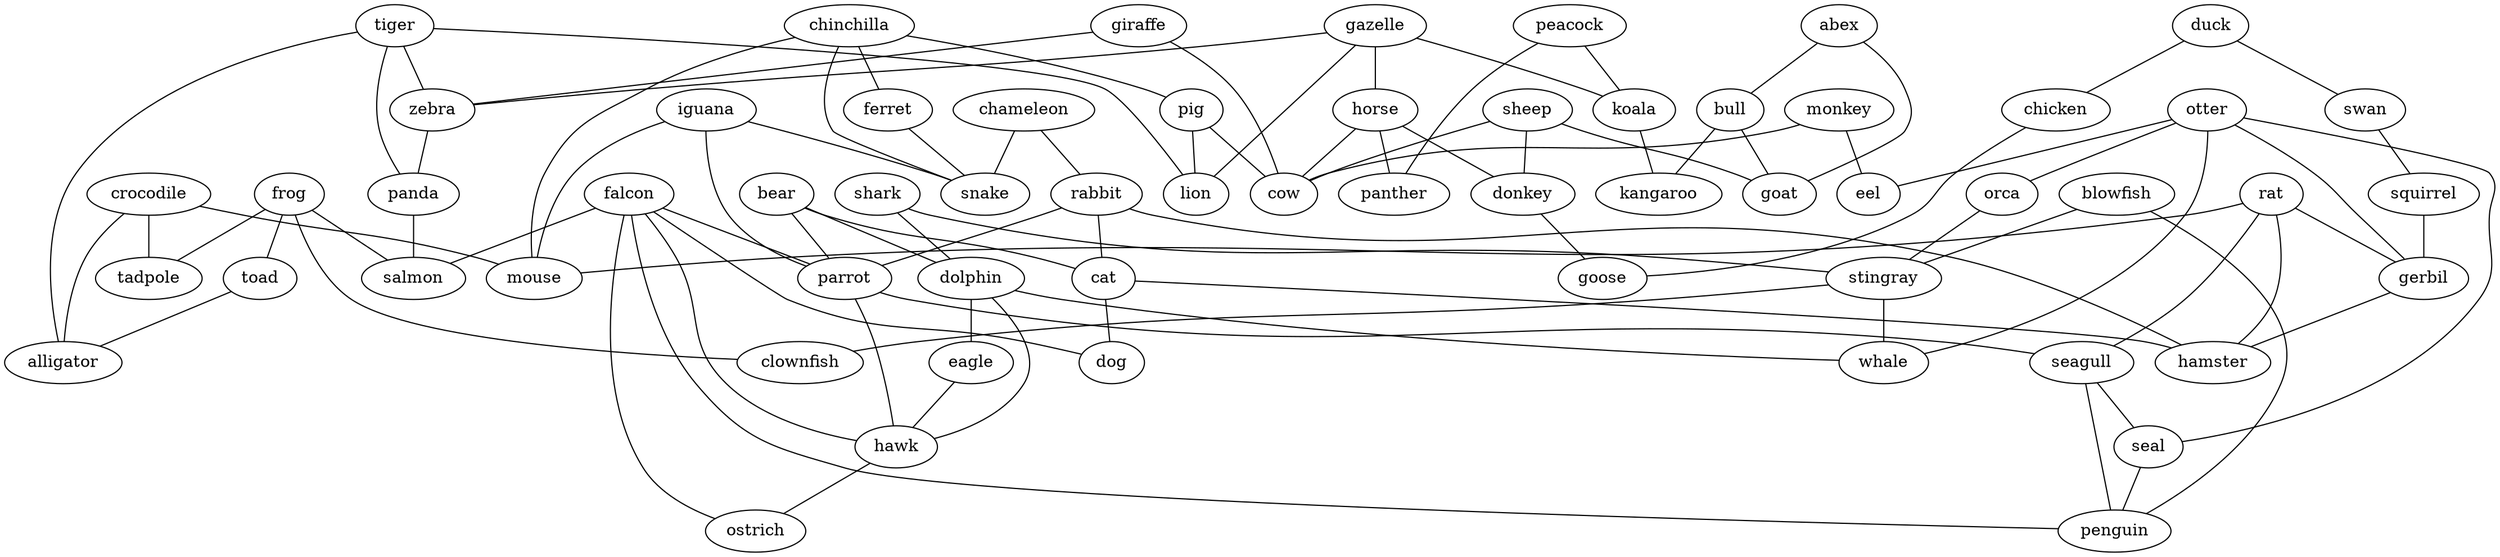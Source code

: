strict graph G {
peacock;
gazelle;
shark;
abex;
crocodile;
duck;
chicken;
iguana;
sheep;
horse;
monkey;
panther;
swan;
frog;
chinchilla;
squirrel;
chameleon;
bear;
tiger;
ferret;
giraffe;
snake;
rabbit;
bull;
falcon;
otter;
blowfish;
parrot;
rat;
cat;
eel;
seagull;
orca;
donkey;
dolphin;
pig;
goose;
lion;
zebra;
seal;
mouse;
panda;
koala;
tadpole;
stingray;
goat;
eagle;
toad;
kangaroo;
salmon;
clownfish;
whale;
hawk;
gerbil;
penguin;
cow;
dog;
ostrich;
alligator;
hamster;
peacock -- koala  [weight=1];
peacock -- panther  [weight=1];
gazelle -- horse  [weight=1];
gazelle -- koala  [weight=1];
gazelle -- lion  [weight=1];
gazelle -- zebra  [weight=1];
shark -- stingray  [weight=1];
shark -- dolphin  [weight=1];
abex -- goat  [weight=1];
abex -- bull  [weight=1];
crocodile -- alligator  [weight=1];
crocodile -- tadpole  [weight=1];
crocodile -- mouse  [weight=1];
duck -- chicken  [weight=1];
duck -- swan  [weight=1];
chicken -- goose  [weight=1];
iguana -- mouse  [weight=1];
iguana -- snake  [weight=1];
iguana -- parrot  [weight=1];
sheep -- donkey  [weight=1];
sheep -- goat  [weight=1];
sheep -- cow  [weight=1];
horse -- donkey  [weight=1];
horse -- panther  [weight=1];
horse -- cow  [weight=1];
monkey -- eel  [weight=1];
monkey -- cow  [weight=1];
swan -- squirrel  [weight=1];
frog -- toad  [weight=1];
frog -- salmon  [weight=1];
frog -- tadpole  [weight=1];
frog -- clownfish  [weight=1];
chinchilla -- ferret  [weight=1];
chinchilla -- mouse  [weight=1];
chinchilla -- snake  [weight=1];
chinchilla -- pig  [weight=1];
squirrel -- gerbil  [weight=1];
chameleon -- snake  [weight=1];
chameleon -- rabbit  [weight=1];
bear -- dolphin  [weight=1];
bear -- parrot  [weight=1];
bear -- cat  [weight=1];
tiger -- alligator  [weight=1];
tiger -- lion  [weight=1];
tiger -- zebra  [weight=1];
tiger -- panda  [weight=1];
ferret -- snake  [weight=1];
giraffe -- zebra  [weight=1];
giraffe -- cow  [weight=1];
rabbit -- parrot  [weight=1];
rabbit -- cat  [weight=1];
rabbit -- hamster  [weight=1];
bull -- kangaroo  [weight=1];
bull -- goat  [weight=1];
falcon -- parrot  [weight=1];
falcon -- salmon  [weight=1];
falcon -- dog  [weight=1];
falcon -- ostrich  [weight=1];
falcon -- hawk  [weight=1];
falcon -- penguin  [weight=1];
otter -- gerbil  [weight=1];
otter -- seal  [weight=1];
otter -- eel  [weight=1];
otter -- whale  [weight=1];
otter -- orca  [weight=1];
blowfish -- stingray  [weight=1];
blowfish -- penguin  [weight=1];
parrot -- seagull  [weight=1];
parrot -- hawk  [weight=1];
rat -- seagull  [weight=1];
rat -- mouse  [weight=1];
rat -- gerbil  [weight=1];
rat -- hamster  [weight=1];
cat -- dog  [weight=1];
cat -- hamster  [weight=1];
seagull -- penguin  [weight=1];
seagull -- seal  [weight=1];
orca -- stingray  [weight=1];
donkey -- goose  [weight=1];
dolphin -- eagle  [weight=1];
dolphin -- whale  [weight=1];
dolphin -- hawk  [weight=1];
pig -- cow  [weight=1];
pig -- lion  [weight=1];
zebra -- panda  [weight=1];
seal -- penguin  [weight=1];
panda -- salmon  [weight=1];
koala -- kangaroo  [weight=1];
stingray -- clownfish  [weight=1];
stingray -- whale  [weight=1];
eagle -- hawk  [weight=1];
toad -- alligator  [weight=1];
hawk -- ostrich  [weight=1];
gerbil -- hamster  [weight=1];
}
